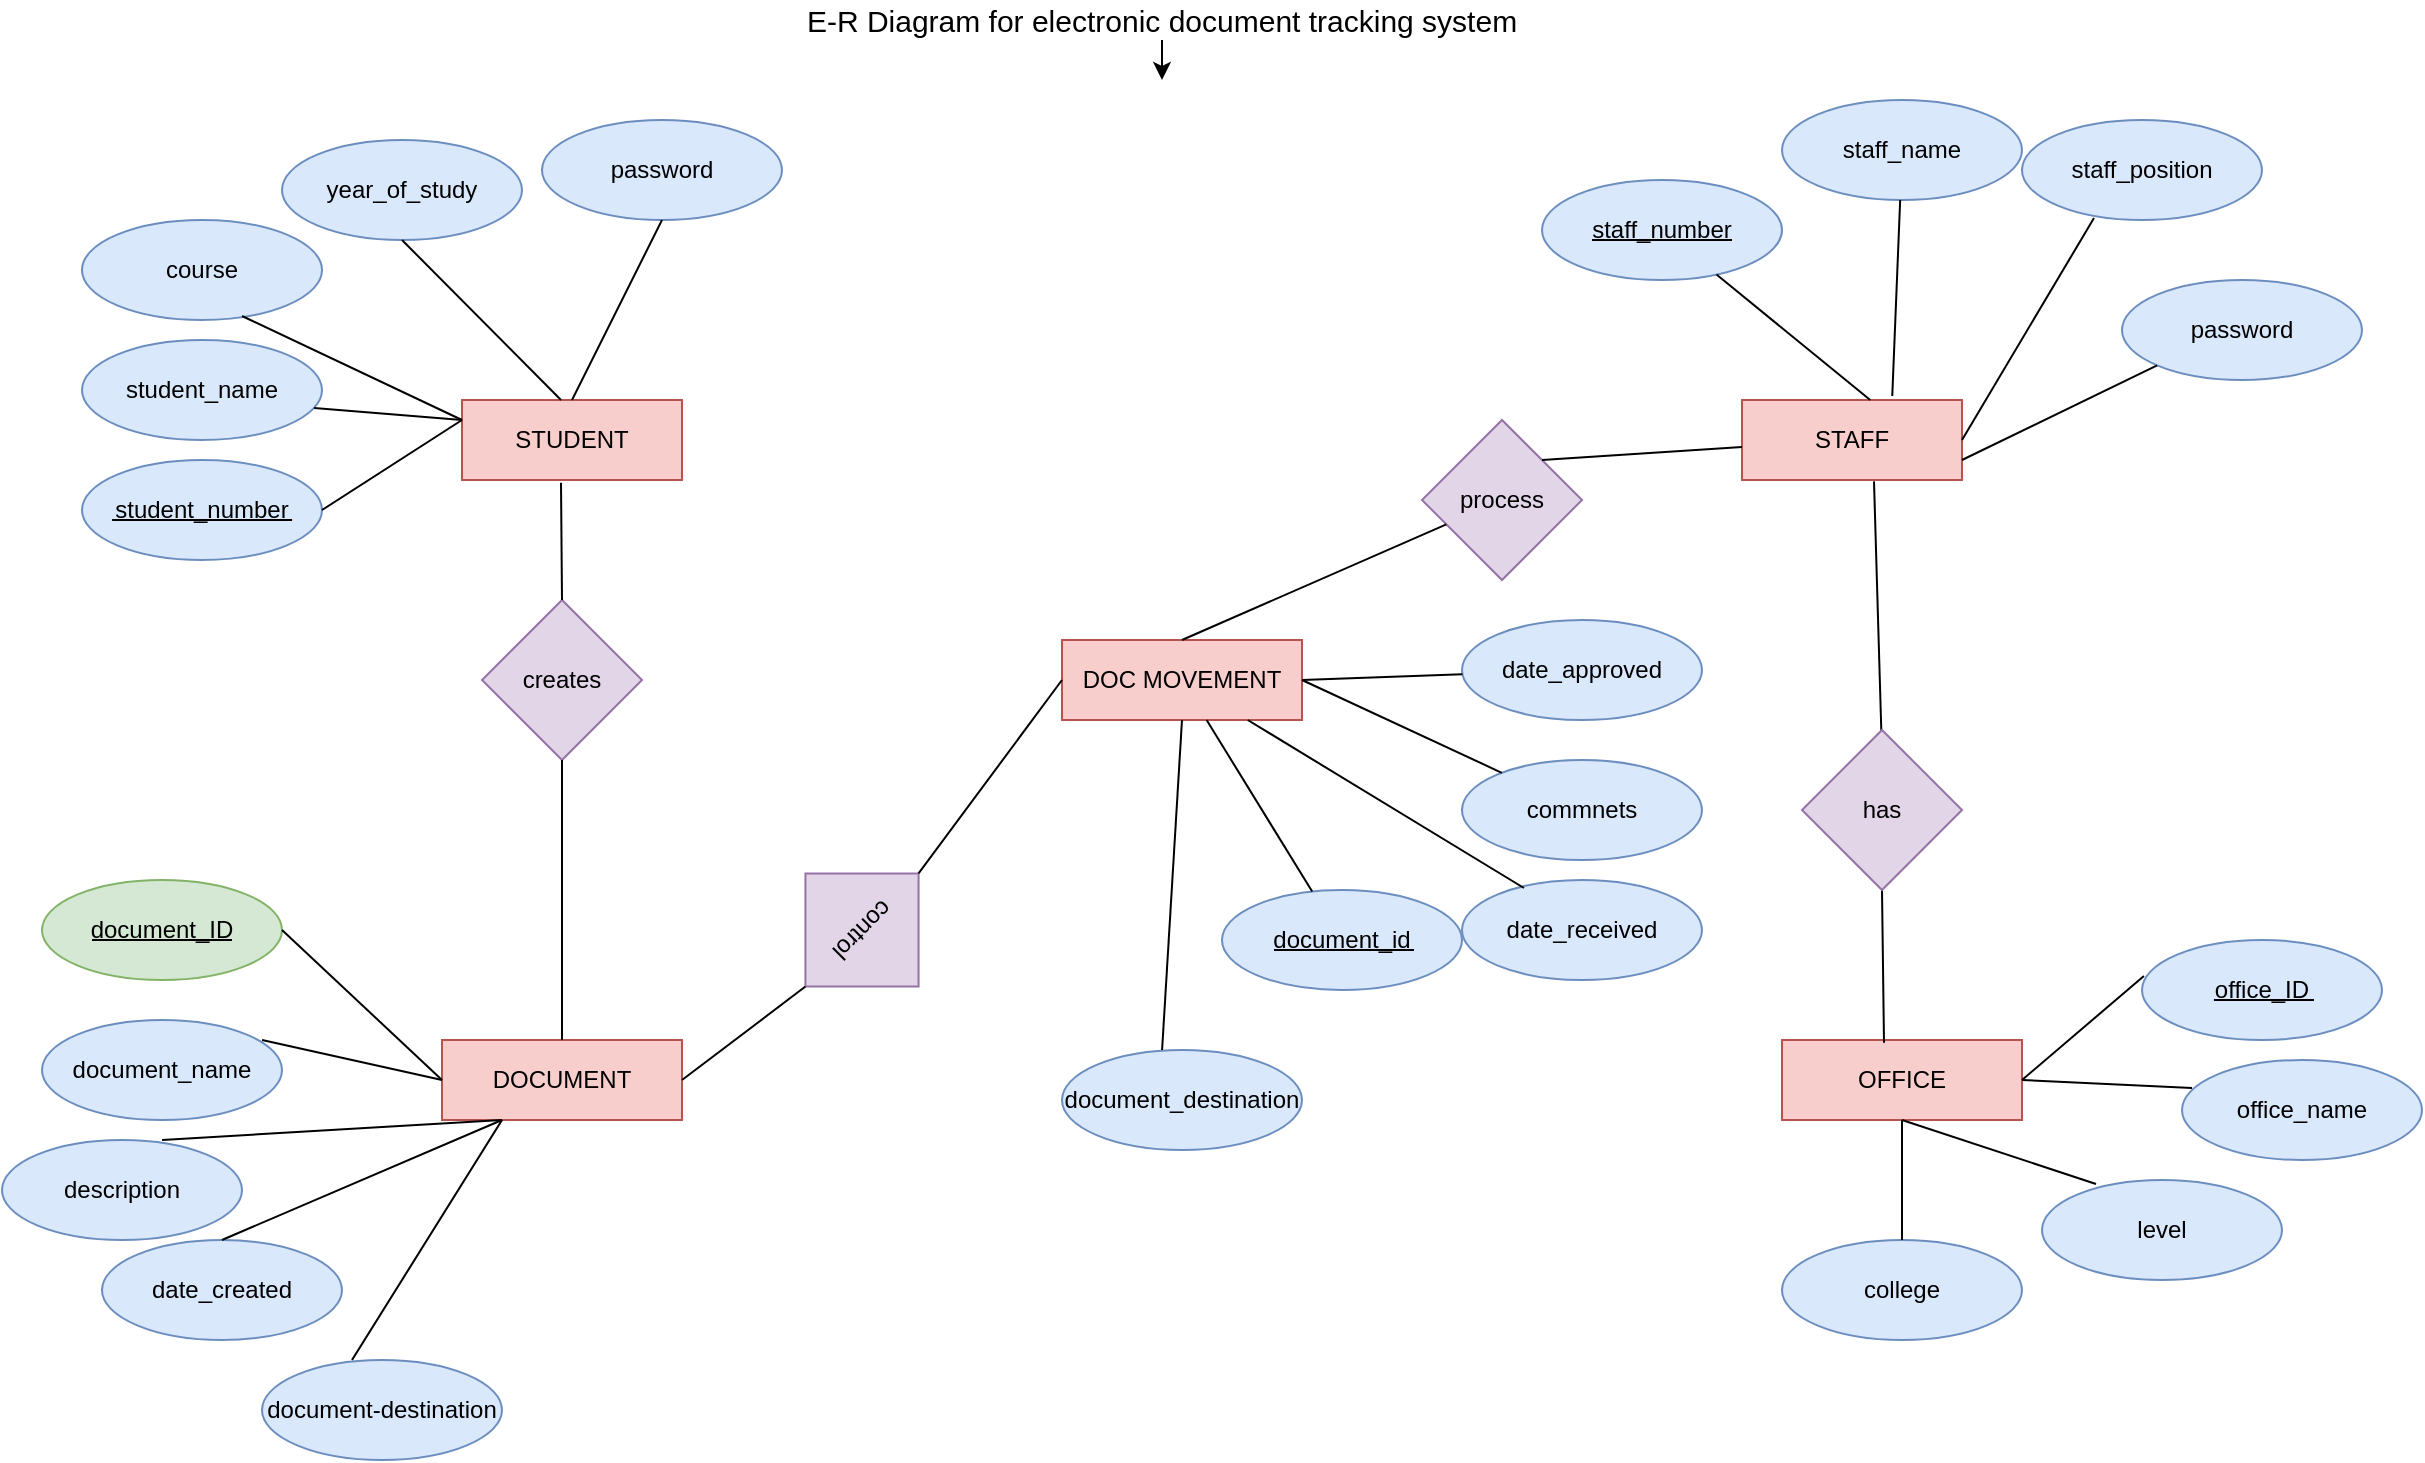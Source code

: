 <mxfile version="14.3.1" type="github">
  <diagram id="R2lEEEUBdFMjLlhIrx00" name="Page-1">
    <mxGraphModel dx="2730" dy="624" grid="1" gridSize="10" guides="1" tooltips="1" connect="1" arrows="1" fold="1" page="1" pageScale="1" pageWidth="1700" pageHeight="1100" math="0" shadow="0" extFonts="Permanent Marker^https://fonts.googleapis.com/css?family=Permanent+Marker">
      <root>
        <mxCell id="0" />
        <mxCell id="1" parent="0" />
        <mxCell id="o2bkA1gatLqntWUun0Q7-15" value="STUDENT" style="rounded=0;whiteSpace=wrap;html=1;fillColor=#f8cecc;strokeColor=#b85450;" vertex="1" parent="1">
          <mxGeometry x="210" y="200" width="110" height="40" as="geometry" />
        </mxCell>
        <mxCell id="o2bkA1gatLqntWUun0Q7-16" value="OFFICE" style="rounded=0;whiteSpace=wrap;html=1;fillColor=#f8cecc;strokeColor=#b85450;" vertex="1" parent="1">
          <mxGeometry x="870" y="520" width="120" height="40" as="geometry" />
        </mxCell>
        <mxCell id="o2bkA1gatLqntWUun0Q7-17" value="DOCUMENT" style="rounded=0;whiteSpace=wrap;html=1;fillColor=#f8cecc;strokeColor=#b85450;" vertex="1" parent="1">
          <mxGeometry x="200" y="520" width="120" height="40" as="geometry" />
        </mxCell>
        <mxCell id="o2bkA1gatLqntWUun0Q7-18" value="STAFF" style="rounded=0;whiteSpace=wrap;html=1;fillColor=#f8cecc;strokeColor=#b85450;" vertex="1" parent="1">
          <mxGeometry x="850" y="200" width="110" height="40" as="geometry" />
        </mxCell>
        <mxCell id="o2bkA1gatLqntWUun0Q7-20" value="process" style="rhombus;whiteSpace=wrap;html=1;direction=south;fillColor=#e1d5e7;strokeColor=#9673a6;" vertex="1" parent="1">
          <mxGeometry x="690" y="210" width="80" height="80" as="geometry" />
        </mxCell>
        <mxCell id="o2bkA1gatLqntWUun0Q7-21" value="creates" style="rhombus;whiteSpace=wrap;html=1;direction=south;fillColor=#e1d5e7;strokeColor=#9673a6;" vertex="1" parent="1">
          <mxGeometry x="220" y="300" width="80" height="80" as="geometry" />
        </mxCell>
        <mxCell id="o2bkA1gatLqntWUun0Q7-22" value="course" style="ellipse;whiteSpace=wrap;html=1;fillColor=#dae8fc;strokeColor=#6c8ebf;" vertex="1" parent="1">
          <mxGeometry x="20" y="110" width="120" height="50" as="geometry" />
        </mxCell>
        <mxCell id="o2bkA1gatLqntWUun0Q7-26" value="" style="endArrow=none;html=1;exitX=0;exitY=0;exitDx=0;exitDy=0;" edge="1" parent="1" source="o2bkA1gatLqntWUun0Q7-20" target="o2bkA1gatLqntWUun0Q7-18">
          <mxGeometry width="50" height="50" relative="1" as="geometry">
            <mxPoint x="700" y="279.5" as="sourcePoint" />
            <mxPoint x="850" y="279.5" as="targetPoint" />
          </mxGeometry>
        </mxCell>
        <mxCell id="o2bkA1gatLqntWUun0Q7-27" value="password" style="ellipse;whiteSpace=wrap;html=1;fillColor=#dae8fc;strokeColor=#6c8ebf;" vertex="1" parent="1">
          <mxGeometry x="250" y="60" width="120" height="50" as="geometry" />
        </mxCell>
        <mxCell id="o2bkA1gatLqntWUun0Q7-28" value="year_of_study" style="ellipse;whiteSpace=wrap;html=1;fillColor=#dae8fc;strokeColor=#6c8ebf;" vertex="1" parent="1">
          <mxGeometry x="120" y="70" width="120" height="50" as="geometry" />
        </mxCell>
        <mxCell id="o2bkA1gatLqntWUun0Q7-29" value="student_number" style="ellipse;whiteSpace=wrap;html=1;fillColor=#dae8fc;strokeColor=#6c8ebf;" vertex="1" parent="1">
          <mxGeometry x="20" y="230" width="120" height="50" as="geometry" />
        </mxCell>
        <mxCell id="o2bkA1gatLqntWUun0Q7-30" value="student_name" style="ellipse;whiteSpace=wrap;html=1;fillColor=#dae8fc;strokeColor=#6c8ebf;" vertex="1" parent="1">
          <mxGeometry x="20" y="170" width="120" height="50" as="geometry" />
        </mxCell>
        <mxCell id="o2bkA1gatLqntWUun0Q7-31" value="" style="endArrow=none;html=1;exitX=0;exitY=0.5;exitDx=0;exitDy=0;entryX=0.45;entryY=1.033;entryDx=0;entryDy=0;entryPerimeter=0;" edge="1" parent="1" source="o2bkA1gatLqntWUun0Q7-21" target="o2bkA1gatLqntWUun0Q7-15">
          <mxGeometry width="50" height="50" relative="1" as="geometry">
            <mxPoint x="460" y="470" as="sourcePoint" />
            <mxPoint x="410" y="310" as="targetPoint" />
          </mxGeometry>
        </mxCell>
        <mxCell id="o2bkA1gatLqntWUun0Q7-32" value="" style="endArrow=none;html=1;exitX=1;exitY=0.5;exitDx=0;exitDy=0;entryX=0.5;entryY=0;entryDx=0;entryDy=0;" edge="1" parent="1" source="o2bkA1gatLqntWUun0Q7-21" target="o2bkA1gatLqntWUun0Q7-17">
          <mxGeometry width="50" height="50" relative="1" as="geometry">
            <mxPoint x="250" y="520" as="sourcePoint" />
            <mxPoint x="200" y="650" as="targetPoint" />
          </mxGeometry>
        </mxCell>
        <mxCell id="o2bkA1gatLqntWUun0Q7-35" value="" style="endArrow=none;html=1;entryX=1;entryY=0.5;entryDx=0;entryDy=0;exitX=0.425;exitY=0.033;exitDx=0;exitDy=0;exitPerimeter=0;" edge="1" parent="1" source="o2bkA1gatLqntWUun0Q7-16" target="o2bkA1gatLqntWUun0Q7-19">
          <mxGeometry width="50" height="50" relative="1" as="geometry">
            <mxPoint x="912" y="670" as="sourcePoint" />
            <mxPoint x="911.6" y="540" as="targetPoint" />
          </mxGeometry>
        </mxCell>
        <mxCell id="o2bkA1gatLqntWUun0Q7-36" value="" style="endArrow=none;html=1;entryX=0.6;entryY=1.017;entryDx=0;entryDy=0;entryPerimeter=0;exitX=0.15;exitY=0.5;exitDx=0;exitDy=0;exitPerimeter=0;" edge="1" parent="1" source="o2bkA1gatLqntWUun0Q7-19" target="o2bkA1gatLqntWUun0Q7-18">
          <mxGeometry width="50" height="50" relative="1" as="geometry">
            <mxPoint x="912" y="460" as="sourcePoint" />
            <mxPoint x="912" y="310" as="targetPoint" />
          </mxGeometry>
        </mxCell>
        <mxCell id="o2bkA1gatLqntWUun0Q7-38" value="DOC MOVEMENT" style="rounded=0;whiteSpace=wrap;html=1;fillColor=#f8cecc;strokeColor=#b85450;" vertex="1" parent="1">
          <mxGeometry x="510" y="320" width="120" height="40" as="geometry" />
        </mxCell>
        <mxCell id="o2bkA1gatLqntWUun0Q7-40" value="staff_name" style="ellipse;whiteSpace=wrap;html=1;fillColor=#dae8fc;strokeColor=#6c8ebf;" vertex="1" parent="1">
          <mxGeometry x="870" y="50" width="120" height="50" as="geometry" />
        </mxCell>
        <mxCell id="o2bkA1gatLqntWUun0Q7-41" value="office_ID" style="ellipse;whiteSpace=wrap;html=1;fillColor=#dae8fc;strokeColor=#6c8ebf;" vertex="1" parent="1">
          <mxGeometry x="1050" y="470" width="120" height="50" as="geometry" />
        </mxCell>
        <mxCell id="o2bkA1gatLqntWUun0Q7-42" value="staff_number" style="ellipse;whiteSpace=wrap;html=1;fillColor=#dae8fc;strokeColor=#6c8ebf;" vertex="1" parent="1">
          <mxGeometry x="750" y="90" width="120" height="50" as="geometry" />
        </mxCell>
        <mxCell id="o2bkA1gatLqntWUun0Q7-43" value="password" style="ellipse;whiteSpace=wrap;html=1;fillColor=#dae8fc;strokeColor=#6c8ebf;" vertex="1" parent="1">
          <mxGeometry x="1040" y="140" width="120" height="50" as="geometry" />
        </mxCell>
        <mxCell id="o2bkA1gatLqntWUun0Q7-44" value="staff_position" style="ellipse;whiteSpace=wrap;html=1;fillColor=#dae8fc;strokeColor=#6c8ebf;" vertex="1" parent="1">
          <mxGeometry x="990" y="60" width="120" height="50" as="geometry" />
        </mxCell>
        <mxCell id="o2bkA1gatLqntWUun0Q7-45" value="level" style="ellipse;whiteSpace=wrap;html=1;fillColor=#dae8fc;strokeColor=#6c8ebf;" vertex="1" parent="1">
          <mxGeometry x="1000" y="590" width="120" height="50" as="geometry" />
        </mxCell>
        <mxCell id="o2bkA1gatLqntWUun0Q7-46" value="college" style="ellipse;whiteSpace=wrap;html=1;fillColor=#dae8fc;strokeColor=#6c8ebf;" vertex="1" parent="1">
          <mxGeometry x="870" y="620" width="120" height="50" as="geometry" />
        </mxCell>
        <mxCell id="o2bkA1gatLqntWUun0Q7-47" value="office_name" style="ellipse;whiteSpace=wrap;html=1;fillColor=#dae8fc;strokeColor=#6c8ebf;" vertex="1" parent="1">
          <mxGeometry x="1070" y="530" width="120" height="50" as="geometry" />
        </mxCell>
        <mxCell id="o2bkA1gatLqntWUun0Q7-48" value="date_created" style="ellipse;whiteSpace=wrap;html=1;fillColor=#dae8fc;strokeColor=#6c8ebf;" vertex="1" parent="1">
          <mxGeometry x="30" y="620" width="120" height="50" as="geometry" />
        </mxCell>
        <mxCell id="o2bkA1gatLqntWUun0Q7-49" value="document-destination" style="ellipse;whiteSpace=wrap;html=1;fillColor=#dae8fc;strokeColor=#6c8ebf;" vertex="1" parent="1">
          <mxGeometry x="110" y="680" width="120" height="50" as="geometry" />
        </mxCell>
        <mxCell id="o2bkA1gatLqntWUun0Q7-50" value="description" style="ellipse;whiteSpace=wrap;html=1;fillColor=#dae8fc;strokeColor=#6c8ebf;" vertex="1" parent="1">
          <mxGeometry x="-20" y="570" width="120" height="50" as="geometry" />
        </mxCell>
        <mxCell id="o2bkA1gatLqntWUun0Q7-51" value="document_name" style="ellipse;whiteSpace=wrap;html=1;fillColor=#dae8fc;strokeColor=#6c8ebf;" vertex="1" parent="1">
          <mxGeometry y="510" width="120" height="50" as="geometry" />
        </mxCell>
        <mxCell id="o2bkA1gatLqntWUun0Q7-52" value="document_ID" style="ellipse;whiteSpace=wrap;html=1;fillColor=#d5e8d4;strokeColor=#82b366;" vertex="1" parent="1">
          <mxGeometry y="440" width="120" height="50" as="geometry" />
        </mxCell>
        <mxCell id="o2bkA1gatLqntWUun0Q7-54" value="control" style="rhombus;whiteSpace=wrap;html=1;direction=east;rotation=135;fillColor=#e1d5e7;strokeColor=#9673a6;" vertex="1" parent="1">
          <mxGeometry x="370" y="425" width="80" height="80" as="geometry" />
        </mxCell>
        <mxCell id="o2bkA1gatLqntWUun0Q7-55" value="" style="endArrow=none;html=1;exitX=0.5;exitY=0;exitDx=0;exitDy=0;" edge="1" parent="1" source="o2bkA1gatLqntWUun0Q7-38" target="o2bkA1gatLqntWUun0Q7-20">
          <mxGeometry width="50" height="50" relative="1" as="geometry">
            <mxPoint x="590" y="520.5" as="sourcePoint" />
            <mxPoint x="720" y="440" as="targetPoint" />
          </mxGeometry>
        </mxCell>
        <mxCell id="o2bkA1gatLqntWUun0Q7-56" value="" style="endArrow=none;html=1;exitX=0;exitY=0.5;exitDx=0;exitDy=0;entryX=0;entryY=0.5;entryDx=0;entryDy=0;" edge="1" parent="1" source="o2bkA1gatLqntWUun0Q7-54" target="o2bkA1gatLqntWUun0Q7-38">
          <mxGeometry width="50" height="50" relative="1" as="geometry">
            <mxPoint x="460" y="620" as="sourcePoint" />
            <mxPoint x="590" y="560" as="targetPoint" />
          </mxGeometry>
        </mxCell>
        <mxCell id="o2bkA1gatLqntWUun0Q7-57" value="" style="endArrow=none;html=1;exitX=1;exitY=0.5;exitDx=0;exitDy=0;entryX=1;entryY=0.5;entryDx=0;entryDy=0;" edge="1" parent="1" source="o2bkA1gatLqntWUun0Q7-17" target="o2bkA1gatLqntWUun0Q7-54">
          <mxGeometry width="50" height="50" relative="1" as="geometry">
            <mxPoint x="280" y="720" as="sourcePoint" />
            <mxPoint x="410" y="660" as="targetPoint" />
          </mxGeometry>
        </mxCell>
        <mxCell id="o2bkA1gatLqntWUun0Q7-58" value="document_destination" style="ellipse;whiteSpace=wrap;html=1;fillColor=#dae8fc;strokeColor=#6c8ebf;" vertex="1" parent="1">
          <mxGeometry x="510" y="525" width="120" height="50" as="geometry" />
        </mxCell>
        <mxCell id="o2bkA1gatLqntWUun0Q7-59" value="commnets" style="ellipse;whiteSpace=wrap;html=1;fillColor=#dae8fc;strokeColor=#6c8ebf;" vertex="1" parent="1">
          <mxGeometry x="710" y="380" width="120" height="50" as="geometry" />
        </mxCell>
        <mxCell id="o2bkA1gatLqntWUun0Q7-61" value="date_approved" style="ellipse;whiteSpace=wrap;html=1;fillColor=#dae8fc;strokeColor=#6c8ebf;" vertex="1" parent="1">
          <mxGeometry x="710" y="310" width="120" height="50" as="geometry" />
        </mxCell>
        <mxCell id="o2bkA1gatLqntWUun0Q7-62" value="document_id" style="ellipse;whiteSpace=wrap;html=1;fillColor=#dae8fc;strokeColor=#6c8ebf;" vertex="1" parent="1">
          <mxGeometry x="590" y="445" width="120" height="50" as="geometry" />
        </mxCell>
        <mxCell id="o2bkA1gatLqntWUun0Q7-63" value="" style="endArrow=none;html=1;exitX=0.5;exitY=0;exitDx=0;exitDy=0;entryX=0.5;entryY=1;entryDx=0;entryDy=0;" edge="1" parent="1" source="o2bkA1gatLqntWUun0Q7-15" target="o2bkA1gatLqntWUun0Q7-27">
          <mxGeometry width="50" height="50" relative="1" as="geometry">
            <mxPoint x="410" y="250" as="sourcePoint" />
            <mxPoint x="520" y="149.5" as="targetPoint" />
          </mxGeometry>
        </mxCell>
        <mxCell id="o2bkA1gatLqntWUun0Q7-64" value="" style="endArrow=none;html=1;exitX=0.45;exitY=0;exitDx=0;exitDy=0;entryX=0.5;entryY=1;entryDx=0;entryDy=0;exitPerimeter=0;" edge="1" parent="1" source="o2bkA1gatLqntWUun0Q7-15" target="o2bkA1gatLqntWUun0Q7-28">
          <mxGeometry width="50" height="50" relative="1" as="geometry">
            <mxPoint x="290" y="220" as="sourcePoint" />
            <mxPoint x="330" y="100" as="targetPoint" />
          </mxGeometry>
        </mxCell>
        <mxCell id="o2bkA1gatLqntWUun0Q7-65" value="" style="endArrow=none;html=1;exitX=0;exitY=0.25;exitDx=0;exitDy=0;entryX=0.667;entryY=0.96;entryDx=0;entryDy=0;entryPerimeter=0;" edge="1" parent="1" source="o2bkA1gatLqntWUun0Q7-15" target="o2bkA1gatLqntWUun0Q7-22">
          <mxGeometry width="50" height="50" relative="1" as="geometry">
            <mxPoint x="280" y="270" as="sourcePoint" />
            <mxPoint x="320" y="150" as="targetPoint" />
          </mxGeometry>
        </mxCell>
        <mxCell id="o2bkA1gatLqntWUun0Q7-66" value="" style="endArrow=none;html=1;exitX=0;exitY=0.25;exitDx=0;exitDy=0;entryX=0.967;entryY=0.68;entryDx=0;entryDy=0;entryPerimeter=0;" edge="1" parent="1" source="o2bkA1gatLqntWUun0Q7-15" target="o2bkA1gatLqntWUun0Q7-30">
          <mxGeometry width="50" height="50" relative="1" as="geometry">
            <mxPoint x="230" y="315" as="sourcePoint" />
            <mxPoint x="270" y="195" as="targetPoint" />
          </mxGeometry>
        </mxCell>
        <mxCell id="o2bkA1gatLqntWUun0Q7-67" value="" style="endArrow=none;html=1;exitX=1;exitY=0.5;exitDx=0;exitDy=0;entryX=0;entryY=0.25;entryDx=0;entryDy=0;" edge="1" parent="1" source="o2bkA1gatLqntWUun0Q7-29" target="o2bkA1gatLqntWUun0Q7-15">
          <mxGeometry width="50" height="50" relative="1" as="geometry">
            <mxPoint x="290" y="390" as="sourcePoint" />
            <mxPoint x="330" y="270" as="targetPoint" />
          </mxGeometry>
        </mxCell>
        <mxCell id="o2bkA1gatLqntWUun0Q7-69" value="" style="endArrow=none;html=1;exitX=1;exitY=0.5;exitDx=0;exitDy=0;entryX=0.3;entryY=0.98;entryDx=0;entryDy=0;entryPerimeter=0;" edge="1" parent="1" source="o2bkA1gatLqntWUun0Q7-18" target="o2bkA1gatLqntWUun0Q7-44">
          <mxGeometry width="50" height="50" relative="1" as="geometry">
            <mxPoint x="920" y="250" as="sourcePoint" />
            <mxPoint x="1030" y="100" as="targetPoint" />
          </mxGeometry>
        </mxCell>
        <mxCell id="o2bkA1gatLqntWUun0Q7-70" value="" style="endArrow=none;html=1;exitX=0.683;exitY=-0.05;exitDx=0;exitDy=0;exitPerimeter=0;" edge="1" parent="1" source="o2bkA1gatLqntWUun0Q7-18" target="o2bkA1gatLqntWUun0Q7-40">
          <mxGeometry width="50" height="50" relative="1" as="geometry">
            <mxPoint x="920" y="250" as="sourcePoint" />
            <mxPoint x="960" y="130" as="targetPoint" />
          </mxGeometry>
        </mxCell>
        <mxCell id="o2bkA1gatLqntWUun0Q7-71" value="" style="endArrow=none;html=1;exitX=0.583;exitY=0;exitDx=0;exitDy=0;exitPerimeter=0;" edge="1" parent="1" source="o2bkA1gatLqntWUun0Q7-18" target="o2bkA1gatLqntWUun0Q7-42">
          <mxGeometry width="50" height="50" relative="1" as="geometry">
            <mxPoint x="810" y="280" as="sourcePoint" />
            <mxPoint x="850" y="160" as="targetPoint" />
          </mxGeometry>
        </mxCell>
        <mxCell id="o2bkA1gatLqntWUun0Q7-73" value="" style="endArrow=none;html=1;exitX=1;exitY=0.75;exitDx=0;exitDy=0;entryX=0;entryY=1;entryDx=0;entryDy=0;" edge="1" parent="1" source="o2bkA1gatLqntWUun0Q7-18" target="o2bkA1gatLqntWUun0Q7-43">
          <mxGeometry width="50" height="50" relative="1" as="geometry">
            <mxPoint x="930" y="260" as="sourcePoint" />
            <mxPoint x="1036" y="119" as="targetPoint" />
          </mxGeometry>
        </mxCell>
        <mxCell id="o2bkA1gatLqntWUun0Q7-74" value="" style="endArrow=none;html=1;" edge="1" parent="1" source="o2bkA1gatLqntWUun0Q7-38" target="o2bkA1gatLqntWUun0Q7-62">
          <mxGeometry width="50" height="50" relative="1" as="geometry">
            <mxPoint x="560" y="500" as="sourcePoint" />
            <mxPoint x="501" y="451" as="targetPoint" />
          </mxGeometry>
        </mxCell>
        <mxCell id="o2bkA1gatLqntWUun0Q7-76" value="" style="endArrow=none;html=1;exitX=1;exitY=0.5;exitDx=0;exitDy=0;" edge="1" parent="1" source="o2bkA1gatLqntWUun0Q7-38" target="o2bkA1gatLqntWUun0Q7-61">
          <mxGeometry width="50" height="50" relative="1" as="geometry">
            <mxPoint x="650" y="540" as="sourcePoint" />
            <mxPoint x="680" y="460" as="targetPoint" />
          </mxGeometry>
        </mxCell>
        <mxCell id="o2bkA1gatLqntWUun0Q7-77" value="" style="endArrow=none;html=1;exitX=0.417;exitY=0;exitDx=0;exitDy=0;exitPerimeter=0;entryX=0.5;entryY=1;entryDx=0;entryDy=0;" edge="1" parent="1" source="o2bkA1gatLqntWUun0Q7-58" target="o2bkA1gatLqntWUun0Q7-38">
          <mxGeometry width="50" height="50" relative="1" as="geometry">
            <mxPoint x="570" y="640" as="sourcePoint" />
            <mxPoint x="590" y="562" as="targetPoint" />
          </mxGeometry>
        </mxCell>
        <mxCell id="o2bkA1gatLqntWUun0Q7-78" value="" style="endArrow=none;html=1;entryX=1;entryY=0.5;entryDx=0;entryDy=0;" edge="1" parent="1" source="o2bkA1gatLqntWUun0Q7-59" target="o2bkA1gatLqntWUun0Q7-38">
          <mxGeometry width="50" height="50" relative="1" as="geometry">
            <mxPoint x="650.04" y="610" as="sourcePoint" />
            <mxPoint x="670" y="540" as="targetPoint" />
          </mxGeometry>
        </mxCell>
        <mxCell id="o2bkA1gatLqntWUun0Q7-79" value="" style="endArrow=none;html=1;exitX=0.5;exitY=0;exitDx=0;exitDy=0;" edge="1" parent="1" source="o2bkA1gatLqntWUun0Q7-46" target="o2bkA1gatLqntWUun0Q7-16">
          <mxGeometry width="50" height="50" relative="1" as="geometry">
            <mxPoint x="890.04" y="810" as="sourcePoint" />
            <mxPoint x="913" y="623" as="targetPoint" />
          </mxGeometry>
        </mxCell>
        <mxCell id="o2bkA1gatLqntWUun0Q7-80" value="" style="endArrow=none;html=1;exitX=0.225;exitY=0.04;exitDx=0;exitDy=0;exitPerimeter=0;entryX=0.5;entryY=1;entryDx=0;entryDy=0;" edge="1" parent="1" source="o2bkA1gatLqntWUun0Q7-45" target="o2bkA1gatLqntWUun0Q7-16">
          <mxGeometry width="50" height="50" relative="1" as="geometry">
            <mxPoint x="970" y="820" as="sourcePoint" />
            <mxPoint x="910" y="740" as="targetPoint" />
          </mxGeometry>
        </mxCell>
        <mxCell id="o2bkA1gatLqntWUun0Q7-81" value="" style="endArrow=none;html=1;exitX=0.042;exitY=0.28;exitDx=0;exitDy=0;exitPerimeter=0;entryX=1;entryY=0.5;entryDx=0;entryDy=0;" edge="1" parent="1" source="o2bkA1gatLqntWUun0Q7-47" target="o2bkA1gatLqntWUun0Q7-16">
          <mxGeometry width="50" height="50" relative="1" as="geometry">
            <mxPoint x="1060" y="760" as="sourcePoint" />
            <mxPoint x="980" y="710" as="targetPoint" />
          </mxGeometry>
        </mxCell>
        <mxCell id="o2bkA1gatLqntWUun0Q7-82" value="" style="endArrow=none;html=1;exitX=1;exitY=0.5;exitDx=0;exitDy=0;entryX=0.008;entryY=0.36;entryDx=0;entryDy=0;entryPerimeter=0;" edge="1" parent="1" source="o2bkA1gatLqntWUun0Q7-16" target="o2bkA1gatLqntWUun0Q7-41">
          <mxGeometry width="50" height="50" relative="1" as="geometry">
            <mxPoint x="1030.04" y="760" as="sourcePoint" />
            <mxPoint x="1050" y="690" as="targetPoint" />
          </mxGeometry>
        </mxCell>
        <mxCell id="o2bkA1gatLqntWUun0Q7-84" value="" style="endArrow=none;html=1;exitX=1;exitY=0.5;exitDx=0;exitDy=0;entryX=0;entryY=0.5;entryDx=0;entryDy=0;" edge="1" parent="1" source="o2bkA1gatLqntWUun0Q7-52" target="o2bkA1gatLqntWUun0Q7-17">
          <mxGeometry width="50" height="50" relative="1" as="geometry">
            <mxPoint x="150" y="770" as="sourcePoint" />
            <mxPoint x="160" y="710" as="targetPoint" />
          </mxGeometry>
        </mxCell>
        <mxCell id="o2bkA1gatLqntWUun0Q7-85" value="" style="endArrow=none;html=1;exitX=0.917;exitY=0.2;exitDx=0;exitDy=0;exitPerimeter=0;entryX=0;entryY=0.5;entryDx=0;entryDy=0;" edge="1" parent="1" source="o2bkA1gatLqntWUun0Q7-51" target="o2bkA1gatLqntWUun0Q7-17">
          <mxGeometry width="50" height="50" relative="1" as="geometry">
            <mxPoint x="150" y="780" as="sourcePoint" />
            <mxPoint x="160" y="720" as="targetPoint" />
          </mxGeometry>
        </mxCell>
        <mxCell id="o2bkA1gatLqntWUun0Q7-86" value="" style="endArrow=none;html=1;exitX=0.667;exitY=0;exitDx=0;exitDy=0;entryX=0.25;entryY=1;entryDx=0;entryDy=0;exitPerimeter=0;" edge="1" parent="1" source="o2bkA1gatLqntWUun0Q7-50" target="o2bkA1gatLqntWUun0Q7-17">
          <mxGeometry width="50" height="50" relative="1" as="geometry">
            <mxPoint x="170" y="830" as="sourcePoint" />
            <mxPoint x="180" y="770" as="targetPoint" />
          </mxGeometry>
        </mxCell>
        <mxCell id="o2bkA1gatLqntWUun0Q7-87" value="" style="endArrow=none;html=1;exitX=0.5;exitY=0;exitDx=0;exitDy=0;entryX=0.25;entryY=1;entryDx=0;entryDy=0;" edge="1" parent="1" source="o2bkA1gatLqntWUun0Q7-48" target="o2bkA1gatLqntWUun0Q7-17">
          <mxGeometry width="50" height="50" relative="1" as="geometry">
            <mxPoint x="200" y="830" as="sourcePoint" />
            <mxPoint x="210" y="770" as="targetPoint" />
          </mxGeometry>
        </mxCell>
        <mxCell id="o2bkA1gatLqntWUun0Q7-88" value="" style="endArrow=none;html=1;exitX=0.375;exitY=0;exitDx=0;exitDy=0;entryX=0.25;entryY=1;entryDx=0;entryDy=0;exitPerimeter=0;" edge="1" parent="1" source="o2bkA1gatLqntWUun0Q7-49" target="o2bkA1gatLqntWUun0Q7-17">
          <mxGeometry width="50" height="50" relative="1" as="geometry">
            <mxPoint x="250" y="825" as="sourcePoint" />
            <mxPoint x="260" y="765" as="targetPoint" />
          </mxGeometry>
        </mxCell>
        <mxCell id="o2bkA1gatLqntWUun0Q7-89" value="date_received" style="ellipse;whiteSpace=wrap;html=1;fillColor=#dae8fc;strokeColor=#6c8ebf;" vertex="1" parent="1">
          <mxGeometry x="710" y="440" width="120" height="50" as="geometry" />
        </mxCell>
        <mxCell id="o2bkA1gatLqntWUun0Q7-90" value="" style="endArrow=none;html=1;exitX=0.258;exitY=0.08;exitDx=0;exitDy=0;exitPerimeter=0;" edge="1" parent="1" source="o2bkA1gatLqntWUun0Q7-89" target="o2bkA1gatLqntWUun0Q7-38">
          <mxGeometry width="50" height="50" relative="1" as="geometry">
            <mxPoint x="650" y="600" as="sourcePoint" />
            <mxPoint x="680" y="520" as="targetPoint" />
          </mxGeometry>
        </mxCell>
        <mxCell id="o2bkA1gatLqntWUun0Q7-19" value="has" style="rhombus;whiteSpace=wrap;html=1;direction=south;fillColor=#e1d5e7;strokeColor=#9673a6;" vertex="1" parent="1">
          <mxGeometry x="880" y="365" width="80" height="80" as="geometry" />
        </mxCell>
        <mxCell id="o2bkA1gatLqntWUun0Q7-92" value="" style="endArrow=none;html=1;exitX=0.167;exitY=0.6;exitDx=0;exitDy=0;exitPerimeter=0;entryX=0.917;entryY=0.6;entryDx=0;entryDy=0;entryPerimeter=0;" edge="1" parent="1">
          <mxGeometry width="50" height="50" relative="1" as="geometry">
            <mxPoint x="35.04" y="260" as="sourcePoint" />
            <mxPoint x="125.04" y="260" as="targetPoint" />
            <Array as="points">
              <mxPoint x="55" y="260" />
            </Array>
          </mxGeometry>
        </mxCell>
        <mxCell id="o2bkA1gatLqntWUun0Q7-93" value="" style="endArrow=none;html=1;exitX=0.25;exitY=0.6;exitDx=0;exitDy=0;exitPerimeter=0;" edge="1" parent="1">
          <mxGeometry width="50" height="50" relative="1" as="geometry">
            <mxPoint x="775" y="120" as="sourcePoint" />
            <mxPoint x="845" y="120" as="targetPoint" />
          </mxGeometry>
        </mxCell>
        <mxCell id="o2bkA1gatLqntWUun0Q7-94" value="" style="endArrow=none;html=1;exitX=0.333;exitY=0.6;exitDx=0;exitDy=0;exitPerimeter=0;" edge="1" parent="1">
          <mxGeometry width="50" height="50" relative="1" as="geometry">
            <mxPoint x="1085.96" y="500" as="sourcePoint" />
            <mxPoint x="1136" y="500" as="targetPoint" />
          </mxGeometry>
        </mxCell>
        <mxCell id="o2bkA1gatLqntWUun0Q7-95" value="" style="endArrow=none;html=1;exitX=0.25;exitY=0.6;exitDx=0;exitDy=0;exitPerimeter=0;" edge="1" parent="1">
          <mxGeometry width="50" height="50" relative="1" as="geometry">
            <mxPoint x="616" y="475" as="sourcePoint" />
            <mxPoint x="686" y="475" as="targetPoint" />
          </mxGeometry>
        </mxCell>
        <mxCell id="o2bkA1gatLqntWUun0Q7-96" value="" style="endArrow=none;html=1;exitX=0.25;exitY=0.6;exitDx=0;exitDy=0;exitPerimeter=0;" edge="1" parent="1">
          <mxGeometry width="50" height="50" relative="1" as="geometry">
            <mxPoint x="25" y="470" as="sourcePoint" />
            <mxPoint x="95" y="470" as="targetPoint" />
          </mxGeometry>
        </mxCell>
        <mxCell id="o2bkA1gatLqntWUun0Q7-100" style="edgeStyle=orthogonalEdgeStyle;rounded=0;orthogonalLoop=1;jettySize=auto;html=1;" edge="1" parent="1" source="o2bkA1gatLqntWUun0Q7-99">
          <mxGeometry relative="1" as="geometry">
            <mxPoint x="560" y="40" as="targetPoint" />
          </mxGeometry>
        </mxCell>
        <mxCell id="o2bkA1gatLqntWUun0Q7-99" value="E-R Diagram for electronic document tracking system" style="text;html=1;strokeColor=none;fillColor=none;align=center;verticalAlign=middle;whiteSpace=wrap;rounded=0;fontSize=15;" vertex="1" parent="1">
          <mxGeometry x="370" width="380" height="20" as="geometry" />
        </mxCell>
      </root>
    </mxGraphModel>
  </diagram>
</mxfile>
